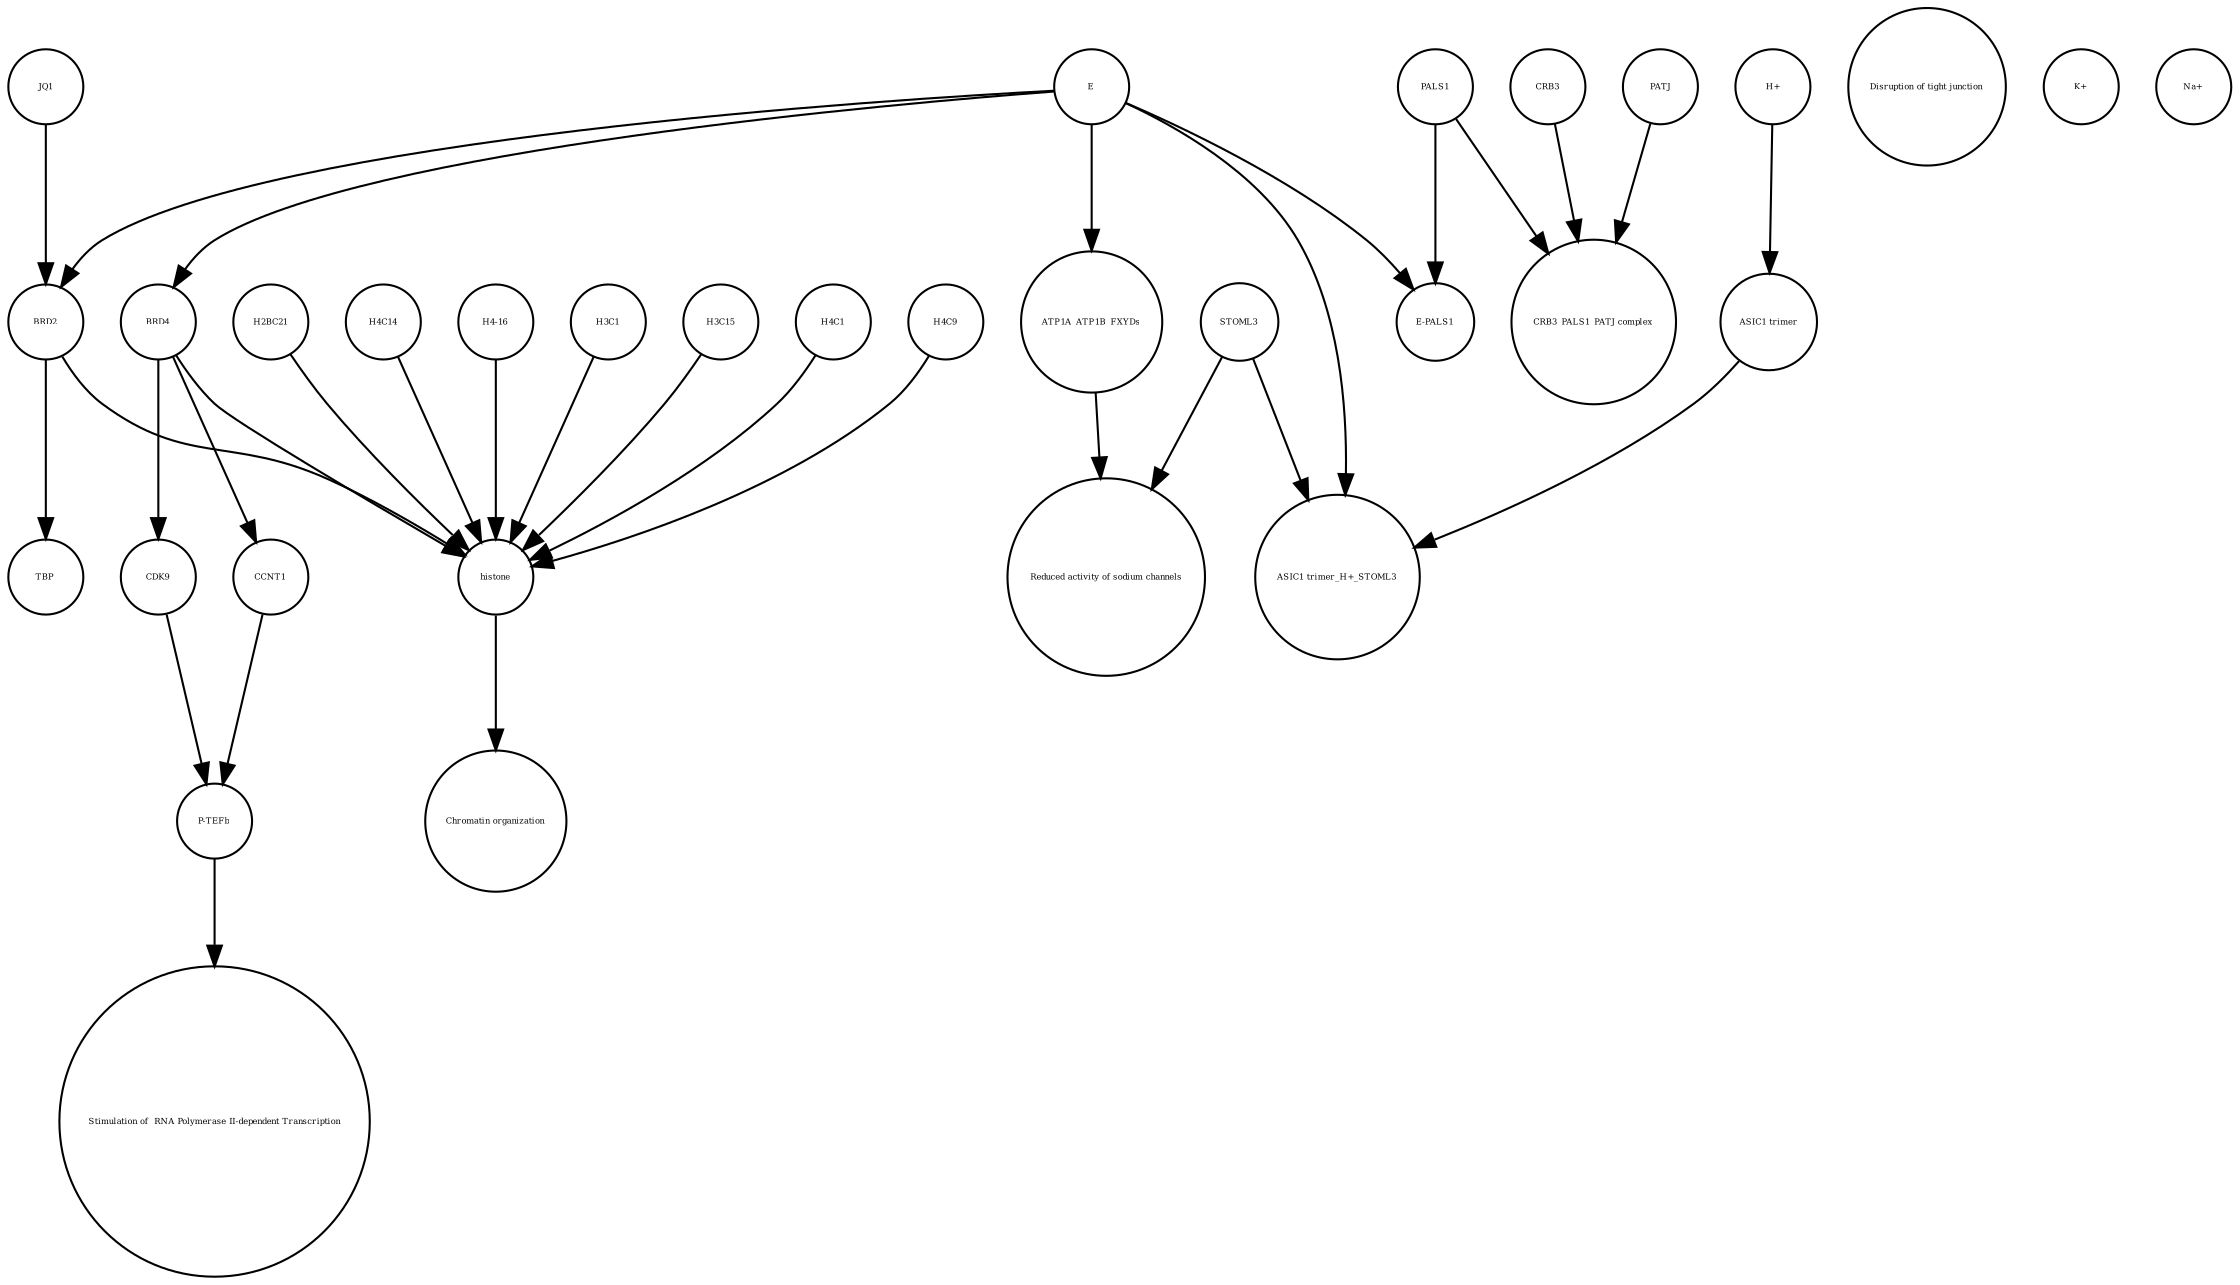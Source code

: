 strict digraph  {
"ASIC1 trimer_H+_STOML3" [annotation="", bipartite=0, cls=complex, fontsize=4, label="ASIC1 trimer_H+_STOML3", shape=circle];
CCNT1 [annotation="", bipartite=0, cls=macromolecule, fontsize=4, label=CCNT1, shape=circle];
"Chromatin organization" [annotation="", bipartite=0, cls=phenotype, fontsize=4, label="Chromatin organization", shape=circle];
histone [annotation="", bipartite=0, cls=complex, fontsize=4, label=histone, shape=circle];
H4C14 [annotation="", bipartite=0, cls=macromolecule, fontsize=4, label=H4C14, shape=circle];
"Disruption of tight junction" [annotation="", bipartite=0, cls=phenotype, fontsize=4, label="Disruption of tight junction", shape=circle];
BRD2 [annotation="", bipartite=0, cls=macromolecule, fontsize=4, label=BRD2, shape=circle];
PALS1 [annotation="", bipartite=0, cls=macromolecule, fontsize=4, label=PALS1, shape=circle];
"E-PALS1" [annotation="", bipartite=0, cls=complex, fontsize=4, label="E-PALS1", shape=circle];
"H4-16" [annotation="", bipartite=0, cls=macromolecule, fontsize=4, label="H4-16", shape=circle];
H3C1 [annotation="", bipartite=0, cls=macromolecule, fontsize=4, label=H3C1, shape=circle];
"H+" [annotation="", bipartite=0, cls="simple chemical", fontsize=4, label="H+", shape=circle];
"K+" [annotation="", bipartite=0, cls="simple chemical", fontsize=4, label="K+", shape=circle];
"P-TEFb" [annotation="", bipartite=0, cls=complex, fontsize=4, label="P-TEFb", shape=circle];
E [annotation=urn_miriam_ncbiprotein_BCD58755, bipartite=0, cls=macromolecule, fontsize=4, label=E, shape=circle];
H3C15 [annotation="", bipartite=0, cls=macromolecule, fontsize=4, label=H3C15, shape=circle];
" Stimulation of  RNA Polymerase II-dependent Transcription " [annotation="", bipartite=0, cls=phenotype, fontsize=4, label=" Stimulation of  RNA Polymerase II-dependent Transcription ", shape=circle];
"Na+" [annotation="", bipartite=0, cls="simple chemical", fontsize=4, label="Na+", shape=circle];
"CRB3_PALS1_PATJ complex" [annotation="", bipartite=0, cls=complex, fontsize=4, label="CRB3_PALS1_PATJ complex", shape=circle];
H4C1 [annotation="", bipartite=0, cls=macromolecule, fontsize=4, label=H4C1, shape=circle];
H4C9 [annotation="", bipartite=0, cls=macromolecule, fontsize=4, label=H4C9, shape=circle];
TBP [annotation="", bipartite=0, cls=macromolecule, fontsize=4, label=TBP, shape=circle];
ATP1A_ATP1B_FXYDs [annotation="", bipartite=0, cls=complex, fontsize=4, label=ATP1A_ATP1B_FXYDs, shape=circle];
"ASIC1 trimer" [annotation="", bipartite=0, cls=macromolecule, fontsize=4, label="ASIC1 trimer", shape=circle];
BRD4 [annotation="", bipartite=0, cls=macromolecule, fontsize=4, label=BRD4, shape=circle];
CDK9 [annotation="", bipartite=0, cls=macromolecule, fontsize=4, label=CDK9, shape=circle];
STOML3 [annotation="", bipartite=0, cls=macromolecule, fontsize=4, label=STOML3, shape=circle];
CRB3 [annotation="", bipartite=0, cls=macromolecule, fontsize=4, label=CRB3, shape=circle];
"Reduced activity of sodium channels" [annotation="", bipartite=0, cls=phenotype, fontsize=4, label="Reduced activity of sodium channels", shape=circle];
PATJ [annotation="", bipartite=0, cls=macromolecule, fontsize=4, label=PATJ, shape=circle];
H2BC21 [annotation="", bipartite=0, cls=macromolecule, fontsize=4, label=H2BC21, shape=circle];
JQ1 [annotation="", bipartite=0, cls=macromolecule, fontsize=4, label=JQ1, shape=circle];
CCNT1 -> "P-TEFb"  [annotation="", interaction_type=production];
histone -> "Chromatin organization"  [annotation="", interaction_type=production];
H4C14 -> histone  [annotation="", interaction_type=production];
BRD2 -> histone  [annotation="urn_miriam_doi_10.1038%2Fnsmb.3228.|urn_miriam_doi_10.1016%2Fj.molcel.2008.01.018", interaction_type=catalysis];
BRD2 -> TBP  [annotation="urn_miriam_doi_10.1007%2Fs11010-006-9223-6", interaction_type=catalysis];
PALS1 -> "CRB3_PALS1_PATJ complex"  [annotation="", interaction_type=production];
PALS1 -> "E-PALS1"  [annotation="", interaction_type=production];
"H4-16" -> histone  [annotation="", interaction_type=production];
H3C1 -> histone  [annotation="", interaction_type=production];
"H+" -> "ASIC1 trimer"  [annotation="", interaction_type=production];
"P-TEFb" -> " Stimulation of  RNA Polymerase II-dependent Transcription "  [annotation="", interaction_type=production];
E -> BRD2  [annotation="urn_miriam_doi_10.1038%2Fs41586-020-2286-9|urn_miriam_doi_10.1080%2F15592294.2018.1469891", interaction_type=inhibition];
E -> "ASIC1 trimer_H+_STOML3"  [annotation="urn_miriam_doi_10.1016%2Fj.virol.2011.03.029", interaction_type=inhibition];
E -> "E-PALS1"  [annotation="", interaction_type=production];
E -> ATP1A_ATP1B_FXYDs  [annotation="urn_miriam_doi_10.1016%2Fj.virol.2011.03.029", interaction_type=inhibition];
E -> BRD4  [annotation="urn_miriam_doi_10.1038%2Fs41586-020-2286-9", interaction_type=inhibition];
H3C15 -> histone  [annotation="", interaction_type=production];
H4C1 -> histone  [annotation="", interaction_type=production];
H4C9 -> histone  [annotation="", interaction_type=production];
ATP1A_ATP1B_FXYDs -> "Reduced activity of sodium channels"  [annotation="", interaction_type=production];
"ASIC1 trimer" -> "ASIC1 trimer_H+_STOML3"  [annotation="", interaction_type=production];
BRD4 -> CCNT1  [annotation="urn_miriam_doi_10.1016%2Fj.molcel.2005.06.027", interaction_type=catalysis];
BRD4 -> CDK9  [annotation="urn_miriam_doi_10.18632%2Foncotarget.18583|urn_miriam_doi_10.1016%2Fj.molcel.2005.06.027", interaction_type=catalysis];
BRD4 -> histone  [annotation="urn_miriam_doi_10.1038%2Fnsmb.3228.|urn_miriam_doi_10.1016%2Fj.molcel.2008.01.018", interaction_type=catalysis];
CDK9 -> "P-TEFb"  [annotation="", interaction_type=production];
STOML3 -> "Reduced activity of sodium channels"  [annotation="", interaction_type=production];
STOML3 -> "ASIC1 trimer_H+_STOML3"  [annotation="", interaction_type=production];
CRB3 -> "CRB3_PALS1_PATJ complex"  [annotation="", interaction_type=production];
PATJ -> "CRB3_PALS1_PATJ complex"  [annotation="", interaction_type=production];
H2BC21 -> histone  [annotation="", interaction_type=production];
JQ1 -> BRD2  [annotation="urn_miriam_doi_10.1038%2Fs41586-020-2286-9|urn_miriam_doi_10.1080%2F15592294.2018.1469891", interaction_type=inhibition];
}
